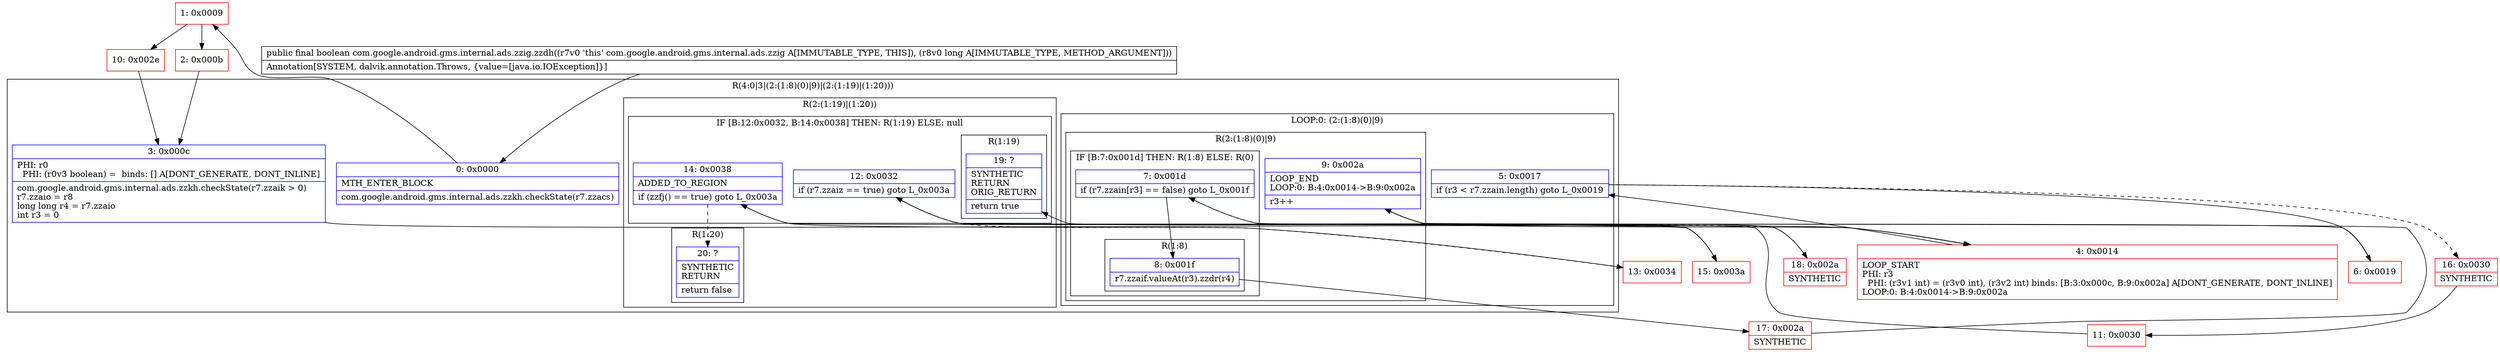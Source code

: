 digraph "CFG forcom.google.android.gms.internal.ads.zzig.zzdh(J)Z" {
subgraph cluster_Region_1576953334 {
label = "R(4:0|3|(2:(1:8)(0)|9)|(2:(1:19)|(1:20)))";
node [shape=record,color=blue];
Node_0 [shape=record,label="{0\:\ 0x0000|MTH_ENTER_BLOCK\l|com.google.android.gms.internal.ads.zzkh.checkState(r7.zzacs)\l}"];
Node_3 [shape=record,label="{3\:\ 0x000c|PHI: r0 \l  PHI: (r0v3 boolean) =  binds: [] A[DONT_GENERATE, DONT_INLINE]\l|com.google.android.gms.internal.ads.zzkh.checkState(r7.zzaik \> 0)\lr7.zzaio = r8\llong long r4 = r7.zzaio\lint r3 = 0\l}"];
subgraph cluster_LoopRegion_154326569 {
label = "LOOP:0: (2:(1:8)(0)|9)";
node [shape=record,color=blue];
Node_5 [shape=record,label="{5\:\ 0x0017|if (r3 \< r7.zzain.length) goto L_0x0019\l}"];
subgraph cluster_Region_58167411 {
label = "R(2:(1:8)(0)|9)";
node [shape=record,color=blue];
subgraph cluster_IfRegion_755532862 {
label = "IF [B:7:0x001d] THEN: R(1:8) ELSE: R(0)";
node [shape=record,color=blue];
Node_7 [shape=record,label="{7\:\ 0x001d|if (r7.zzain[r3] == false) goto L_0x001f\l}"];
subgraph cluster_Region_1643113914 {
label = "R(1:8)";
node [shape=record,color=blue];
Node_8 [shape=record,label="{8\:\ 0x001f|r7.zzaif.valueAt(r3).zzdr(r4)\l}"];
}
subgraph cluster_Region_2055674007 {
label = "R(0)";
node [shape=record,color=blue];
}
}
Node_9 [shape=record,label="{9\:\ 0x002a|LOOP_END\lLOOP:0: B:4:0x0014\-\>B:9:0x002a\l|r3++\l}"];
}
}
subgraph cluster_Region_2076806683 {
label = "R(2:(1:19)|(1:20))";
node [shape=record,color=blue];
subgraph cluster_IfRegion_1469317214 {
label = "IF [B:12:0x0032, B:14:0x0038] THEN: R(1:19) ELSE: null";
node [shape=record,color=blue];
Node_12 [shape=record,label="{12\:\ 0x0032|if (r7.zzaiz == true) goto L_0x003a\l}"];
Node_14 [shape=record,label="{14\:\ 0x0038|ADDED_TO_REGION\l|if (zzfj() == true) goto L_0x003a\l}"];
subgraph cluster_Region_20715558 {
label = "R(1:19)";
node [shape=record,color=blue];
Node_19 [shape=record,label="{19\:\ ?|SYNTHETIC\lRETURN\lORIG_RETURN\l|return true\l}"];
}
}
subgraph cluster_Region_1136524086 {
label = "R(1:20)";
node [shape=record,color=blue];
Node_20 [shape=record,label="{20\:\ ?|SYNTHETIC\lRETURN\l|return false\l}"];
}
}
}
Node_1 [shape=record,color=red,label="{1\:\ 0x0009}"];
Node_2 [shape=record,color=red,label="{2\:\ 0x000b}"];
Node_4 [shape=record,color=red,label="{4\:\ 0x0014|LOOP_START\lPHI: r3 \l  PHI: (r3v1 int) = (r3v0 int), (r3v2 int) binds: [B:3:0x000c, B:9:0x002a] A[DONT_GENERATE, DONT_INLINE]\lLOOP:0: B:4:0x0014\-\>B:9:0x002a\l}"];
Node_6 [shape=record,color=red,label="{6\:\ 0x0019}"];
Node_10 [shape=record,color=red,label="{10\:\ 0x002e}"];
Node_11 [shape=record,color=red,label="{11\:\ 0x0030}"];
Node_13 [shape=record,color=red,label="{13\:\ 0x0034}"];
Node_15 [shape=record,color=red,label="{15\:\ 0x003a}"];
Node_16 [shape=record,color=red,label="{16\:\ 0x0030|SYNTHETIC\l}"];
Node_17 [shape=record,color=red,label="{17\:\ 0x002a|SYNTHETIC\l}"];
Node_18 [shape=record,color=red,label="{18\:\ 0x002a|SYNTHETIC\l}"];
MethodNode[shape=record,label="{public final boolean com.google.android.gms.internal.ads.zzig.zzdh((r7v0 'this' com.google.android.gms.internal.ads.zzig A[IMMUTABLE_TYPE, THIS]), (r8v0 long A[IMMUTABLE_TYPE, METHOD_ARGUMENT]))  | Annotation[SYSTEM, dalvik.annotation.Throws, \{value=[java.io.IOException]\}]\l}"];
MethodNode -> Node_0;
Node_0 -> Node_1;
Node_3 -> Node_4;
Node_5 -> Node_6;
Node_5 -> Node_16[style=dashed];
Node_7 -> Node_8;
Node_7 -> Node_18[style=dashed];
Node_8 -> Node_17;
Node_9 -> Node_4;
Node_12 -> Node_13[style=dashed];
Node_12 -> Node_15;
Node_14 -> Node_15;
Node_14 -> Node_20[style=dashed];
Node_1 -> Node_2;
Node_1 -> Node_10;
Node_2 -> Node_3;
Node_4 -> Node_5;
Node_6 -> Node_7;
Node_10 -> Node_3;
Node_11 -> Node_12;
Node_13 -> Node_14;
Node_15 -> Node_19;
Node_16 -> Node_11;
Node_17 -> Node_9;
Node_18 -> Node_9;
}

